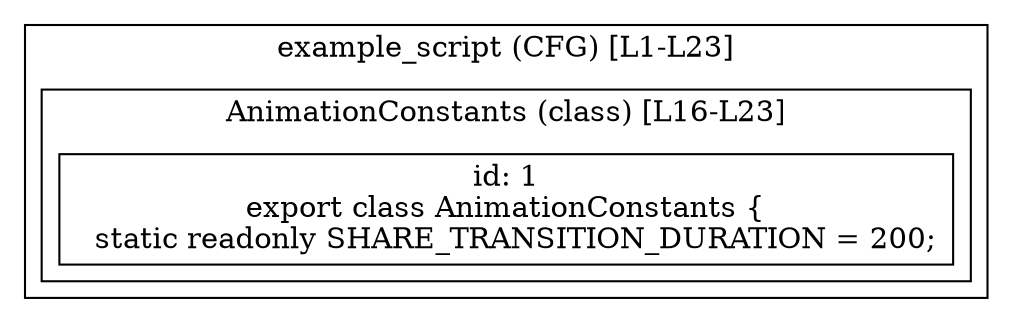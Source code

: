 digraph "80.ts" {
  subgraph "cluster_1" {
    label="example_script (CFG) [L1-L23]";
  subgraph "cluster_2" {
    label="AnimationConstants (class) [L16-L23]";
    node_2_1 [label="id: 1\nexport class AnimationConstants {
  static readonly SHARE_TRANSITION_DURATION = 200;", shape=box];
  }
  }
}